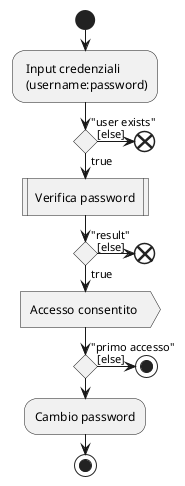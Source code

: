 @startuml
skinparam conditionStyle diamond

start
: Input credenziali \n (username:password);

if ("user exists") then (true)
    
    : Verifica password |

    if ("result") then (true)
        :Accesso consentito >
        
        if ("primo accesso") then
            :Cambio password;
            stop
        else ([else])
            stop
        endif

    else ([else])
        end
    endif


else ([else])
    end
endif

@enduml